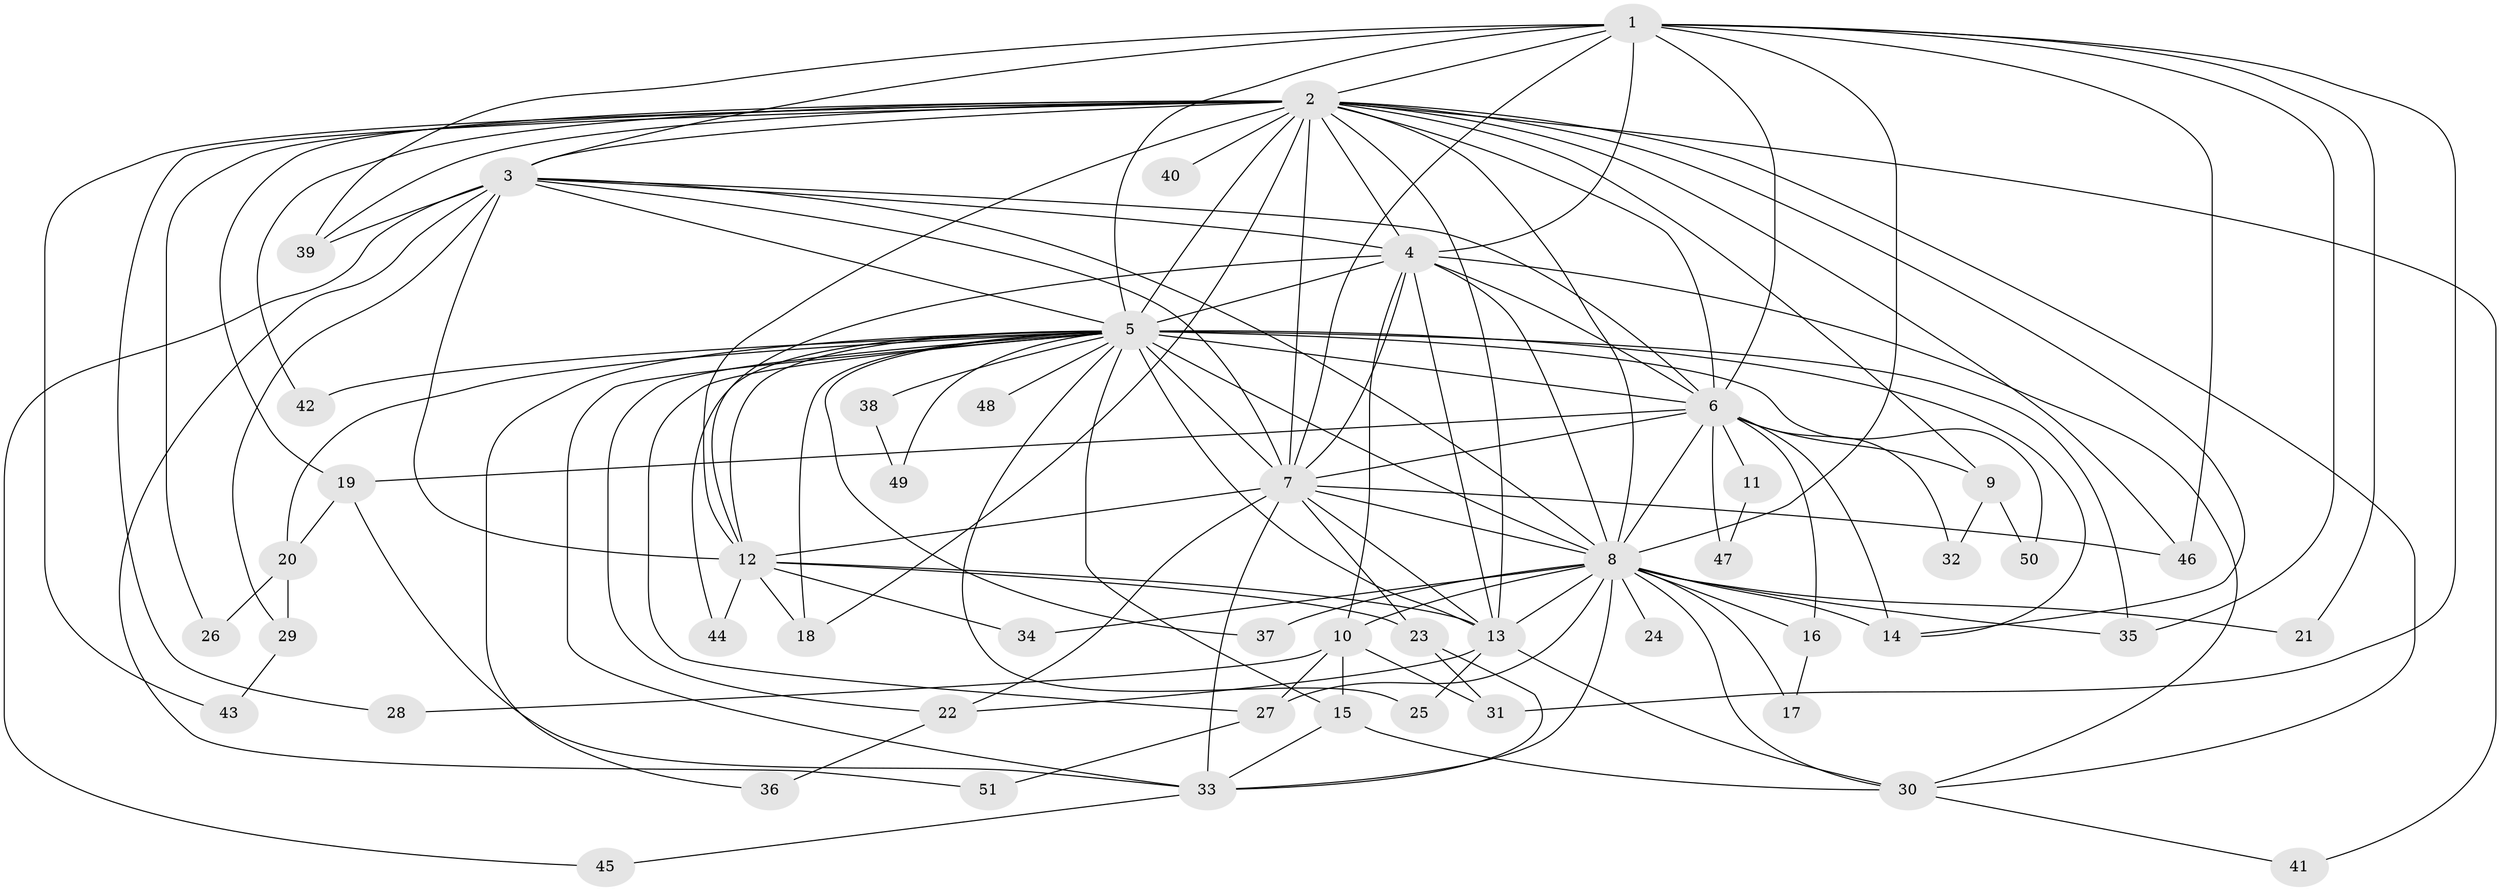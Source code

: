 // original degree distribution, {15: 0.0297029702970297, 13: 0.009900990099009901, 27: 0.009900990099009901, 21: 0.009900990099009901, 22: 0.019801980198019802, 26: 0.009900990099009901, 29: 0.009900990099009901, 4: 0.10891089108910891, 7: 0.019801980198019802, 3: 0.15841584158415842, 8: 0.009900990099009901, 5: 0.0297029702970297, 2: 0.5643564356435643, 6: 0.009900990099009901}
// Generated by graph-tools (version 1.1) at 2025/35/03/09/25 02:35:07]
// undirected, 51 vertices, 132 edges
graph export_dot {
graph [start="1"]
  node [color=gray90,style=filled];
  1;
  2;
  3;
  4;
  5;
  6;
  7;
  8;
  9;
  10;
  11;
  12;
  13;
  14;
  15;
  16;
  17;
  18;
  19;
  20;
  21;
  22;
  23;
  24;
  25;
  26;
  27;
  28;
  29;
  30;
  31;
  32;
  33;
  34;
  35;
  36;
  37;
  38;
  39;
  40;
  41;
  42;
  43;
  44;
  45;
  46;
  47;
  48;
  49;
  50;
  51;
  1 -- 2 [weight=4.0];
  1 -- 3 [weight=2.0];
  1 -- 4 [weight=3.0];
  1 -- 5 [weight=3.0];
  1 -- 6 [weight=3.0];
  1 -- 7 [weight=3.0];
  1 -- 8 [weight=3.0];
  1 -- 21 [weight=1.0];
  1 -- 31 [weight=1.0];
  1 -- 35 [weight=1.0];
  1 -- 39 [weight=1.0];
  1 -- 46 [weight=1.0];
  2 -- 3 [weight=2.0];
  2 -- 4 [weight=2.0];
  2 -- 5 [weight=3.0];
  2 -- 6 [weight=2.0];
  2 -- 7 [weight=2.0];
  2 -- 8 [weight=2.0];
  2 -- 9 [weight=1.0];
  2 -- 12 [weight=2.0];
  2 -- 13 [weight=1.0];
  2 -- 14 [weight=1.0];
  2 -- 18 [weight=1.0];
  2 -- 19 [weight=2.0];
  2 -- 26 [weight=1.0];
  2 -- 28 [weight=1.0];
  2 -- 30 [weight=1.0];
  2 -- 39 [weight=1.0];
  2 -- 40 [weight=1.0];
  2 -- 41 [weight=1.0];
  2 -- 42 [weight=1.0];
  2 -- 43 [weight=1.0];
  2 -- 46 [weight=1.0];
  3 -- 4 [weight=1.0];
  3 -- 5 [weight=1.0];
  3 -- 6 [weight=1.0];
  3 -- 7 [weight=2.0];
  3 -- 8 [weight=1.0];
  3 -- 12 [weight=1.0];
  3 -- 29 [weight=1.0];
  3 -- 39 [weight=1.0];
  3 -- 45 [weight=1.0];
  3 -- 51 [weight=1.0];
  4 -- 5 [weight=12.0];
  4 -- 6 [weight=1.0];
  4 -- 7 [weight=1.0];
  4 -- 8 [weight=2.0];
  4 -- 10 [weight=2.0];
  4 -- 12 [weight=1.0];
  4 -- 13 [weight=1.0];
  4 -- 30 [weight=1.0];
  5 -- 6 [weight=4.0];
  5 -- 7 [weight=2.0];
  5 -- 8 [weight=2.0];
  5 -- 12 [weight=1.0];
  5 -- 13 [weight=1.0];
  5 -- 14 [weight=1.0];
  5 -- 15 [weight=1.0];
  5 -- 18 [weight=1.0];
  5 -- 20 [weight=1.0];
  5 -- 22 [weight=1.0];
  5 -- 25 [weight=1.0];
  5 -- 27 [weight=1.0];
  5 -- 33 [weight=1.0];
  5 -- 35 [weight=1.0];
  5 -- 36 [weight=1.0];
  5 -- 37 [weight=1.0];
  5 -- 38 [weight=1.0];
  5 -- 42 [weight=1.0];
  5 -- 44 [weight=1.0];
  5 -- 48 [weight=2.0];
  5 -- 49 [weight=1.0];
  5 -- 50 [weight=1.0];
  6 -- 7 [weight=1.0];
  6 -- 8 [weight=1.0];
  6 -- 9 [weight=1.0];
  6 -- 11 [weight=1.0];
  6 -- 14 [weight=1.0];
  6 -- 16 [weight=1.0];
  6 -- 19 [weight=1.0];
  6 -- 32 [weight=1.0];
  6 -- 47 [weight=1.0];
  7 -- 8 [weight=1.0];
  7 -- 12 [weight=1.0];
  7 -- 13 [weight=2.0];
  7 -- 22 [weight=1.0];
  7 -- 23 [weight=1.0];
  7 -- 33 [weight=4.0];
  7 -- 46 [weight=1.0];
  8 -- 10 [weight=2.0];
  8 -- 13 [weight=1.0];
  8 -- 14 [weight=2.0];
  8 -- 16 [weight=2.0];
  8 -- 17 [weight=1.0];
  8 -- 21 [weight=2.0];
  8 -- 24 [weight=1.0];
  8 -- 27 [weight=1.0];
  8 -- 30 [weight=1.0];
  8 -- 33 [weight=1.0];
  8 -- 34 [weight=1.0];
  8 -- 35 [weight=1.0];
  8 -- 37 [weight=1.0];
  9 -- 32 [weight=1.0];
  9 -- 50 [weight=1.0];
  10 -- 15 [weight=1.0];
  10 -- 27 [weight=1.0];
  10 -- 28 [weight=1.0];
  10 -- 31 [weight=1.0];
  11 -- 47 [weight=1.0];
  12 -- 13 [weight=1.0];
  12 -- 18 [weight=1.0];
  12 -- 23 [weight=2.0];
  12 -- 34 [weight=3.0];
  12 -- 44 [weight=1.0];
  13 -- 22 [weight=1.0];
  13 -- 25 [weight=1.0];
  13 -- 30 [weight=1.0];
  15 -- 30 [weight=1.0];
  15 -- 33 [weight=1.0];
  16 -- 17 [weight=1.0];
  19 -- 20 [weight=1.0];
  19 -- 33 [weight=1.0];
  20 -- 26 [weight=1.0];
  20 -- 29 [weight=1.0];
  22 -- 36 [weight=1.0];
  23 -- 31 [weight=2.0];
  23 -- 33 [weight=1.0];
  27 -- 51 [weight=1.0];
  29 -- 43 [weight=1.0];
  30 -- 41 [weight=1.0];
  33 -- 45 [weight=1.0];
  38 -- 49 [weight=1.0];
}
